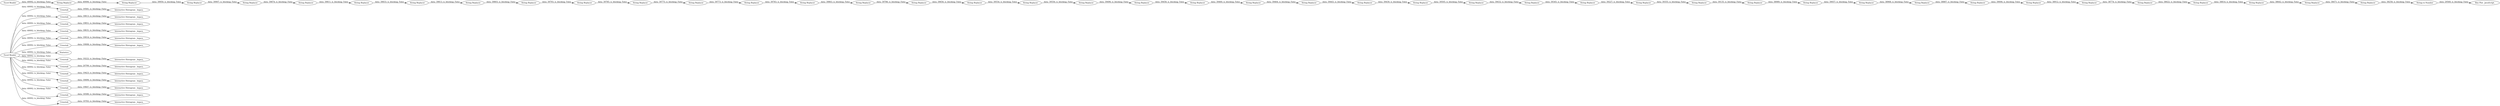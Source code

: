digraph {
	"-2153453857204145213_10" [label=Crosstab]
	"-2153453857204145213_11" [label="Interactive Histogram _legacy_"]
	"-2153453857204145213_61" [label="String Replacer"]
	"-2153453857204145213_62" [label="String Replacer"]
	"-2153453857204145213_77" [label="String Replacer"]
	"-2153453857204145213_24" [label=Crosstab]
	"-2153453857204145213_48" [label="String Replacer"]
	"-2153453857204145213_59" [label="String Replacer"]
	"-2153453857204145213_82" [label="String Replacer"]
	"-2153453857204145213_84" [label="String Replacer"]
	"-2153453857204145213_64" [label="String Replacer"]
	"-2153453857204145213_69" [label="String Replacer"]
	"-2153453857204145213_58" [label="String Replacer"]
	"-2153453857204145213_13" [label="Interactive Histogram _legacy_"]
	"-2153453857204145213_86" [label="String to Number"]
	"-2153453857204145213_71" [label="String Replacer"]
	"-2153453857204145213_68" [label="String Replacer"]
	"-2153453857204145213_52" [label="String Replacer"]
	"-2153453857204145213_25" [label="Interactive Histogram _legacy_"]
	"-2153453857204145213_78" [label="String Replacer"]
	"-2153453857204145213_4" [label=Crosstab]
	"-2153453857204145213_15" [label=Crosstab]
	"-2153453857204145213_14" [label="Interactive Histogram _legacy_"]
	"-2153453857204145213_75" [label="String Replacer"]
	"-2153453857204145213_12" [label="Interactive Histogram _legacy_"]
	"-2153453857204145213_83" [label="String Replacer"]
	"-2153453857204145213_74" [label="String Replacer"]
	"-2153453857204145213_16" [label="Interactive Histogram _legacy_"]
	"-2153453857204145213_60" [label="String Replacer"]
	"-2153453857204145213_56" [label="String Replacer"]
	"-2153453857204145213_8" [label=Crosstab]
	"-2153453857204145213_51" [label="String Replacer"]
	"-2153453857204145213_50" [label="String Replacer"]
	"-2153453857204145213_65" [label="String Replacer"]
	"-2153453857204145213_72" [label="String Replacer"]
	"-2153453857204145213_19" [label="Interactive Histogram _legacy_"]
	"-2153453857204145213_46" [label="String Replacer"]
	"-2153453857204145213_22" [label=Crosstab]
	"-2153453857204145213_28" [label=Statistics]
	"-2153453857204145213_17" [label="Interactive Histogram _legacy_"]
	"-2153453857204145213_45" [label="String Replacer"]
	"-2153453857204145213_43" [label="String Replacer"]
	"-2153453857204145213_55" [label="String Replacer"]
	"-2153453857204145213_76" [label="String Replacer"]
	"-2153453857204145213_63" [label="String Replacer"]
	"-2153453857204145213_20" [label="Interactive Histogram _legacy_"]
	"-2153453857204145213_26" [label="Interactive Histogram _legacy_"]
	"-2153453857204145213_21" [label=Crosstab]
	"-2153453857204145213_54" [label="String Replacer"]
	"-2153453857204145213_3" [label="Interactive Histogram _legacy_"]
	"-2153453857204145213_6" [label=Crosstab]
	"-2153453857204145213_57" [label="String Replacer"]
	"-2153453857204145213_70" [label="String Replacer"]
	"-2153453857204145213_73" [label="String Replacer"]
	"-2153453857204145213_49" [label="String Replacer"]
	"-2153453857204145213_9" [label=Crosstab]
	"-2153453857204145213_81" [label="String Replacer"]
	"-2153453857204145213_2" [label=Crosstab]
	"-2153453857204145213_47" [label="String Replacer"]
	"-2153453857204145213_66" [label="String Replacer"]
	"-2153453857204145213_85" [label="String Replacer"]
	"-2153453857204145213_1" [label="Excel Reader"]
	"-2153453857204145213_18" [label="Interactive Histogram _legacy_"]
	"-2153453857204145213_5" [label=Crosstab]
	"-2153453857204145213_79" [label="String Replacer"]
	"-2153453857204145213_27" [label="Interactive Histogram _legacy_"]
	"-2153453857204145213_87" [label="Box Plot _JavaScript_"]
	"-2153453857204145213_53" [label="String Replacer"]
	"-2153453857204145213_67" [label="String Replacer"]
	"-2153453857204145213_7" [label=Crosstab]
	"-2153453857204145213_23" [label=Crosstab]
	"-2153453857204145213_44" [label="Excel Reader"]
	"-2153453857204145213_80" [label="String Replacer"]
	"-2153453857204145213_1" -> "-2153453857204145213_22" [label="data: 40092; is_blocking: False"]
	"-2153453857204145213_59" -> "-2153453857204145213_60" [label="data: 39656; is_blocking: False"]
	"-2153453857204145213_1" -> "-2153453857204145213_5" [label="data: 40092; is_blocking: False"]
	"-2153453857204145213_6" -> "-2153453857204145213_13" [label="data: 20799; is_blocking: False"]
	"-2153453857204145213_48" -> "-2153453857204145213_49" [label="data: 39811; is_blocking: False"]
	"-2153453857204145213_72" -> "-2153453857204145213_73" [label="data: 39355; is_blocking: False"]
	"-2153453857204145213_70" -> "-2153453857204145213_71" [label="data: 39345; is_blocking: False"]
	"-2153453857204145213_74" -> "-2153453857204145213_75" [label="data: 38989; is_blocking: False"]
	"-2153453857204145213_5" -> "-2153453857204145213_12" [label="data: 19647; is_blocking: False"]
	"-2153453857204145213_71" -> "-2153453857204145213_72" [label="data: 39227; is_blocking: False"]
	"-2153453857204145213_68" -> "-2153453857204145213_69" [label="data: 39505; is_blocking: False"]
	"-2153453857204145213_77" -> "-2153453857204145213_78" [label="data: 38887; is_blocking: False"]
	"-2153453857204145213_43" -> "-2153453857204145213_45" [label="data: 40006; is_blocking: False"]
	"-2153453857204145213_83" -> "-2153453857204145213_84" [label="data: 38642; is_blocking: False"]
	"-2153453857204145213_2" -> "-2153453857204145213_3" [label="data: 18406; is_blocking: False"]
	"-2153453857204145213_49" -> "-2153453857204145213_50" [label="data: 39833; is_blocking: False"]
	"-2153453857204145213_23" -> "-2153453857204145213_26" [label="data: 19783; is_blocking: False"]
	"-2153453857204145213_55" -> "-2153453857204145213_56" [label="data: 39773; is_blocking: False"]
	"-2153453857204145213_1" -> "-2153453857204145213_4" [label="data: 40092; is_blocking: False"]
	"-2153453857204145213_86" -> "-2153453857204145213_87" [label="data: 29560; is_blocking: False"]
	"-2153453857204145213_15" -> "-2153453857204145213_16" [label="data: 18631; is_blocking: False"]
	"-2153453857204145213_84" -> "-2153453857204145213_85" [label="data: 38471; is_blocking: False"]
	"-2153453857204145213_52" -> "-2153453857204145213_53" [label="data: 39793; is_blocking: False"]
	"-2153453857204145213_8" -> "-2153453857204145213_17" [label="data: 19014; is_blocking: False"]
	"-2153453857204145213_54" -> "-2153453857204145213_55" [label="data: 39775; is_blocking: False"]
	"-2153453857204145213_1" -> "-2153453857204145213_15" [label="data: 40092; is_blocking: False"]
	"-2153453857204145213_75" -> "-2153453857204145213_76" [label="data: 39057; is_blocking: False"]
	"-2153453857204145213_63" -> "-2153453857204145213_64" [label="data: 39458; is_blocking: False"]
	"-2153453857204145213_65" -> "-2153453857204145213_66" [label="data: 39464; is_blocking: False"]
	"-2153453857204145213_1" -> "-2153453857204145213_24" [label="data: 40092; is_blocking: False"]
	"-2153453857204145213_62" -> "-2153453857204145213_63" [label="data: 39496; is_blocking: False"]
	"-2153453857204145213_85" -> "-2153453857204145213_86" [label="data: 38258; is_blocking: False"]
	"-2153453857204145213_1" -> "-2153453857204145213_6" [label="data: 40092; is_blocking: False"]
	"-2153453857204145213_1" -> "-2153453857204145213_10" [label="data: 40092; is_blocking: False"]
	"-2153453857204145213_4" -> "-2153453857204145213_11" [label="data: 19851; is_blocking: False"]
	"-2153453857204145213_51" -> "-2153453857204145213_52" [label="data: 39803; is_blocking: False"]
	"-2153453857204145213_21" -> "-2153453857204145213_20" [label="data: 19222; is_blocking: False"]
	"-2153453857204145213_9" -> "-2153453857204145213_18" [label="data: 19423; is_blocking: False"]
	"-2153453857204145213_80" -> "-2153453857204145213_81" [label="data: 38774; is_blocking: False"]
	"-2153453857204145213_1" -> "-2153453857204145213_7" [label="data: 40092; is_blocking: False"]
	"-2153453857204145213_57" -> "-2153453857204145213_58" [label="data: 39863; is_blocking: False"]
	"-2153453857204145213_45" -> "-2153453857204145213_46" [label="data: 39950; is_blocking: False"]
	"-2153453857204145213_64" -> "-2153453857204145213_65" [label="data: 39460; is_blocking: False"]
	"-2153453857204145213_82" -> "-2153453857204145213_83" [label="data: 38814; is_blocking: False"]
	"-2153453857204145213_47" -> "-2153453857204145213_48" [label="data: 39874; is_blocking: False"]
	"-2153453857204145213_73" -> "-2153453857204145213_74" [label="data: 39135; is_blocking: False"]
	"-2153453857204145213_1" -> "-2153453857204145213_9" [label="data: 40092; is_blocking: False"]
	"-2153453857204145213_1" -> "-2153453857204145213_23" [label="data: 40092; is_blocking: False"]
	"-2153453857204145213_1" -> "-2153453857204145213_21" [label="data: 40092; is_blocking: False"]
	"-2153453857204145213_7" -> "-2153453857204145213_14" [label="data: 18580; is_blocking: False"]
	"-2153453857204145213_53" -> "-2153453857204145213_54" [label="data: 39785; is_blocking: False"]
	"-2153453857204145213_67" -> "-2153453857204145213_68" [label="data: 39430; is_blocking: False"]
	"-2153453857204145213_61" -> "-2153453857204145213_62" [label="data: 39556; is_blocking: False"]
	"-2153453857204145213_78" -> "-2153453857204145213_79" [label="data: 39006; is_blocking: False"]
	"-2153453857204145213_76" -> "-2153453857204145213_77" [label="data: 38968; is_blocking: False"]
	"-2153453857204145213_1" -> "-2153453857204145213_2" [label="data: 40092; is_blocking: False"]
	"-2153453857204145213_81" -> "-2153453857204145213_82" [label="data: 38622; is_blocking: False"]
	"-2153453857204145213_10" -> "-2153453857204145213_19" [label="data: 19581; is_blocking: False"]
	"-2153453857204145213_56" -> "-2153453857204145213_57" [label="data: 39783; is_blocking: False"]
	"-2153453857204145213_50" -> "-2153453857204145213_51" [label="data: 39813; is_blocking: False"]
	"-2153453857204145213_24" -> "-2153453857204145213_27" [label="data: 18613; is_blocking: False"]
	"-2153453857204145213_22" -> "-2153453857204145213_25" [label="data: 19008; is_blocking: False"]
	"-2153453857204145213_60" -> "-2153453857204145213_61" [label="data: 39554; is_blocking: False"]
	"-2153453857204145213_69" -> "-2153453857204145213_70" [label="data: 39432; is_blocking: False"]
	"-2153453857204145213_1" -> "-2153453857204145213_28" [label="data: 40092; is_blocking: False"]
	"-2153453857204145213_46" -> "-2153453857204145213_47" [label="data: 39907; is_blocking: False"]
	"-2153453857204145213_44" -> "-2153453857204145213_43" [label="data: 40092; is_blocking: False"]
	"-2153453857204145213_66" -> "-2153453857204145213_67" [label="data: 39443; is_blocking: False"]
	"-2153453857204145213_79" -> "-2153453857204145213_80" [label="data: 38912; is_blocking: False"]
	"-2153453857204145213_1" -> "-2153453857204145213_8" [label="data: 40092; is_blocking: False"]
	"-2153453857204145213_58" -> "-2153453857204145213_59" [label="data: 39786; is_blocking: False"]
	rankdir=LR
}
